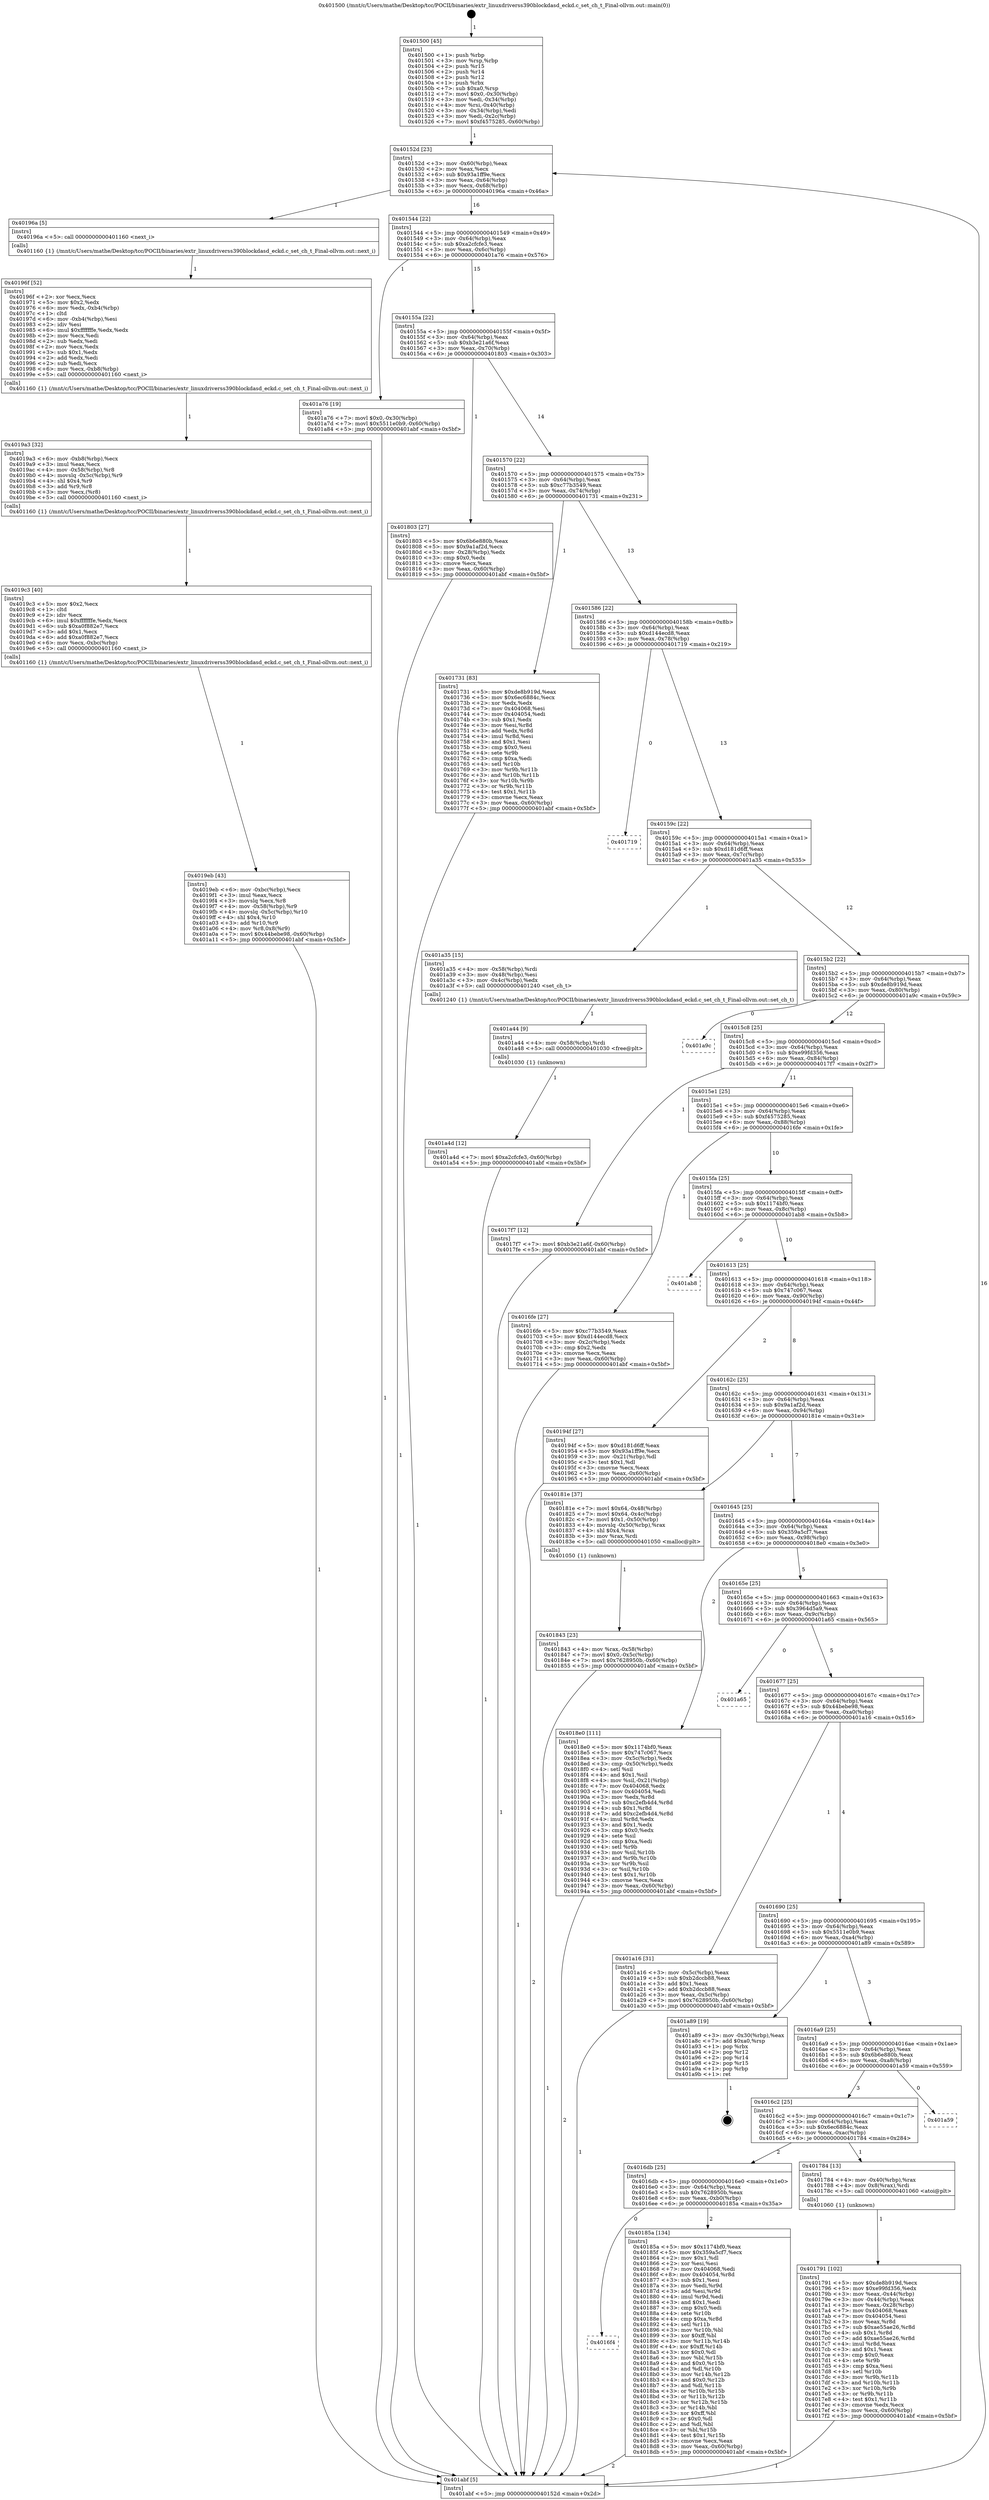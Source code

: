 digraph "0x401500" {
  label = "0x401500 (/mnt/c/Users/mathe/Desktop/tcc/POCII/binaries/extr_linuxdriverss390blockdasd_eckd.c_set_ch_t_Final-ollvm.out::main(0))"
  labelloc = "t"
  node[shape=record]

  Entry [label="",width=0.3,height=0.3,shape=circle,fillcolor=black,style=filled]
  "0x40152d" [label="{
     0x40152d [23]\l
     | [instrs]\l
     &nbsp;&nbsp;0x40152d \<+3\>: mov -0x60(%rbp),%eax\l
     &nbsp;&nbsp;0x401530 \<+2\>: mov %eax,%ecx\l
     &nbsp;&nbsp;0x401532 \<+6\>: sub $0x93a1ff9e,%ecx\l
     &nbsp;&nbsp;0x401538 \<+3\>: mov %eax,-0x64(%rbp)\l
     &nbsp;&nbsp;0x40153b \<+3\>: mov %ecx,-0x68(%rbp)\l
     &nbsp;&nbsp;0x40153e \<+6\>: je 000000000040196a \<main+0x46a\>\l
  }"]
  "0x40196a" [label="{
     0x40196a [5]\l
     | [instrs]\l
     &nbsp;&nbsp;0x40196a \<+5\>: call 0000000000401160 \<next_i\>\l
     | [calls]\l
     &nbsp;&nbsp;0x401160 \{1\} (/mnt/c/Users/mathe/Desktop/tcc/POCII/binaries/extr_linuxdriverss390blockdasd_eckd.c_set_ch_t_Final-ollvm.out::next_i)\l
  }"]
  "0x401544" [label="{
     0x401544 [22]\l
     | [instrs]\l
     &nbsp;&nbsp;0x401544 \<+5\>: jmp 0000000000401549 \<main+0x49\>\l
     &nbsp;&nbsp;0x401549 \<+3\>: mov -0x64(%rbp),%eax\l
     &nbsp;&nbsp;0x40154c \<+5\>: sub $0xa2cfcfe3,%eax\l
     &nbsp;&nbsp;0x401551 \<+3\>: mov %eax,-0x6c(%rbp)\l
     &nbsp;&nbsp;0x401554 \<+6\>: je 0000000000401a76 \<main+0x576\>\l
  }"]
  Exit [label="",width=0.3,height=0.3,shape=circle,fillcolor=black,style=filled,peripheries=2]
  "0x401a76" [label="{
     0x401a76 [19]\l
     | [instrs]\l
     &nbsp;&nbsp;0x401a76 \<+7\>: movl $0x0,-0x30(%rbp)\l
     &nbsp;&nbsp;0x401a7d \<+7\>: movl $0x5511e0b9,-0x60(%rbp)\l
     &nbsp;&nbsp;0x401a84 \<+5\>: jmp 0000000000401abf \<main+0x5bf\>\l
  }"]
  "0x40155a" [label="{
     0x40155a [22]\l
     | [instrs]\l
     &nbsp;&nbsp;0x40155a \<+5\>: jmp 000000000040155f \<main+0x5f\>\l
     &nbsp;&nbsp;0x40155f \<+3\>: mov -0x64(%rbp),%eax\l
     &nbsp;&nbsp;0x401562 \<+5\>: sub $0xb3e21a6f,%eax\l
     &nbsp;&nbsp;0x401567 \<+3\>: mov %eax,-0x70(%rbp)\l
     &nbsp;&nbsp;0x40156a \<+6\>: je 0000000000401803 \<main+0x303\>\l
  }"]
  "0x401a4d" [label="{
     0x401a4d [12]\l
     | [instrs]\l
     &nbsp;&nbsp;0x401a4d \<+7\>: movl $0xa2cfcfe3,-0x60(%rbp)\l
     &nbsp;&nbsp;0x401a54 \<+5\>: jmp 0000000000401abf \<main+0x5bf\>\l
  }"]
  "0x401803" [label="{
     0x401803 [27]\l
     | [instrs]\l
     &nbsp;&nbsp;0x401803 \<+5\>: mov $0x6b6e880b,%eax\l
     &nbsp;&nbsp;0x401808 \<+5\>: mov $0x9a1af2d,%ecx\l
     &nbsp;&nbsp;0x40180d \<+3\>: mov -0x28(%rbp),%edx\l
     &nbsp;&nbsp;0x401810 \<+3\>: cmp $0x0,%edx\l
     &nbsp;&nbsp;0x401813 \<+3\>: cmove %ecx,%eax\l
     &nbsp;&nbsp;0x401816 \<+3\>: mov %eax,-0x60(%rbp)\l
     &nbsp;&nbsp;0x401819 \<+5\>: jmp 0000000000401abf \<main+0x5bf\>\l
  }"]
  "0x401570" [label="{
     0x401570 [22]\l
     | [instrs]\l
     &nbsp;&nbsp;0x401570 \<+5\>: jmp 0000000000401575 \<main+0x75\>\l
     &nbsp;&nbsp;0x401575 \<+3\>: mov -0x64(%rbp),%eax\l
     &nbsp;&nbsp;0x401578 \<+5\>: sub $0xc77b3549,%eax\l
     &nbsp;&nbsp;0x40157d \<+3\>: mov %eax,-0x74(%rbp)\l
     &nbsp;&nbsp;0x401580 \<+6\>: je 0000000000401731 \<main+0x231\>\l
  }"]
  "0x401a44" [label="{
     0x401a44 [9]\l
     | [instrs]\l
     &nbsp;&nbsp;0x401a44 \<+4\>: mov -0x58(%rbp),%rdi\l
     &nbsp;&nbsp;0x401a48 \<+5\>: call 0000000000401030 \<free@plt\>\l
     | [calls]\l
     &nbsp;&nbsp;0x401030 \{1\} (unknown)\l
  }"]
  "0x401731" [label="{
     0x401731 [83]\l
     | [instrs]\l
     &nbsp;&nbsp;0x401731 \<+5\>: mov $0xde8b919d,%eax\l
     &nbsp;&nbsp;0x401736 \<+5\>: mov $0x6ec6884c,%ecx\l
     &nbsp;&nbsp;0x40173b \<+2\>: xor %edx,%edx\l
     &nbsp;&nbsp;0x40173d \<+7\>: mov 0x404068,%esi\l
     &nbsp;&nbsp;0x401744 \<+7\>: mov 0x404054,%edi\l
     &nbsp;&nbsp;0x40174b \<+3\>: sub $0x1,%edx\l
     &nbsp;&nbsp;0x40174e \<+3\>: mov %esi,%r8d\l
     &nbsp;&nbsp;0x401751 \<+3\>: add %edx,%r8d\l
     &nbsp;&nbsp;0x401754 \<+4\>: imul %r8d,%esi\l
     &nbsp;&nbsp;0x401758 \<+3\>: and $0x1,%esi\l
     &nbsp;&nbsp;0x40175b \<+3\>: cmp $0x0,%esi\l
     &nbsp;&nbsp;0x40175e \<+4\>: sete %r9b\l
     &nbsp;&nbsp;0x401762 \<+3\>: cmp $0xa,%edi\l
     &nbsp;&nbsp;0x401765 \<+4\>: setl %r10b\l
     &nbsp;&nbsp;0x401769 \<+3\>: mov %r9b,%r11b\l
     &nbsp;&nbsp;0x40176c \<+3\>: and %r10b,%r11b\l
     &nbsp;&nbsp;0x40176f \<+3\>: xor %r10b,%r9b\l
     &nbsp;&nbsp;0x401772 \<+3\>: or %r9b,%r11b\l
     &nbsp;&nbsp;0x401775 \<+4\>: test $0x1,%r11b\l
     &nbsp;&nbsp;0x401779 \<+3\>: cmovne %ecx,%eax\l
     &nbsp;&nbsp;0x40177c \<+3\>: mov %eax,-0x60(%rbp)\l
     &nbsp;&nbsp;0x40177f \<+5\>: jmp 0000000000401abf \<main+0x5bf\>\l
  }"]
  "0x401586" [label="{
     0x401586 [22]\l
     | [instrs]\l
     &nbsp;&nbsp;0x401586 \<+5\>: jmp 000000000040158b \<main+0x8b\>\l
     &nbsp;&nbsp;0x40158b \<+3\>: mov -0x64(%rbp),%eax\l
     &nbsp;&nbsp;0x40158e \<+5\>: sub $0xd144ecd8,%eax\l
     &nbsp;&nbsp;0x401593 \<+3\>: mov %eax,-0x78(%rbp)\l
     &nbsp;&nbsp;0x401596 \<+6\>: je 0000000000401719 \<main+0x219\>\l
  }"]
  "0x4019eb" [label="{
     0x4019eb [43]\l
     | [instrs]\l
     &nbsp;&nbsp;0x4019eb \<+6\>: mov -0xbc(%rbp),%ecx\l
     &nbsp;&nbsp;0x4019f1 \<+3\>: imul %eax,%ecx\l
     &nbsp;&nbsp;0x4019f4 \<+3\>: movslq %ecx,%r8\l
     &nbsp;&nbsp;0x4019f7 \<+4\>: mov -0x58(%rbp),%r9\l
     &nbsp;&nbsp;0x4019fb \<+4\>: movslq -0x5c(%rbp),%r10\l
     &nbsp;&nbsp;0x4019ff \<+4\>: shl $0x4,%r10\l
     &nbsp;&nbsp;0x401a03 \<+3\>: add %r10,%r9\l
     &nbsp;&nbsp;0x401a06 \<+4\>: mov %r8,0x8(%r9)\l
     &nbsp;&nbsp;0x401a0a \<+7\>: movl $0x44bebe98,-0x60(%rbp)\l
     &nbsp;&nbsp;0x401a11 \<+5\>: jmp 0000000000401abf \<main+0x5bf\>\l
  }"]
  "0x401719" [label="{
     0x401719\l
  }", style=dashed]
  "0x40159c" [label="{
     0x40159c [22]\l
     | [instrs]\l
     &nbsp;&nbsp;0x40159c \<+5\>: jmp 00000000004015a1 \<main+0xa1\>\l
     &nbsp;&nbsp;0x4015a1 \<+3\>: mov -0x64(%rbp),%eax\l
     &nbsp;&nbsp;0x4015a4 \<+5\>: sub $0xd181d6ff,%eax\l
     &nbsp;&nbsp;0x4015a9 \<+3\>: mov %eax,-0x7c(%rbp)\l
     &nbsp;&nbsp;0x4015ac \<+6\>: je 0000000000401a35 \<main+0x535\>\l
  }"]
  "0x4019c3" [label="{
     0x4019c3 [40]\l
     | [instrs]\l
     &nbsp;&nbsp;0x4019c3 \<+5\>: mov $0x2,%ecx\l
     &nbsp;&nbsp;0x4019c8 \<+1\>: cltd\l
     &nbsp;&nbsp;0x4019c9 \<+2\>: idiv %ecx\l
     &nbsp;&nbsp;0x4019cb \<+6\>: imul $0xfffffffe,%edx,%ecx\l
     &nbsp;&nbsp;0x4019d1 \<+6\>: sub $0xa0f882e7,%ecx\l
     &nbsp;&nbsp;0x4019d7 \<+3\>: add $0x1,%ecx\l
     &nbsp;&nbsp;0x4019da \<+6\>: add $0xa0f882e7,%ecx\l
     &nbsp;&nbsp;0x4019e0 \<+6\>: mov %ecx,-0xbc(%rbp)\l
     &nbsp;&nbsp;0x4019e6 \<+5\>: call 0000000000401160 \<next_i\>\l
     | [calls]\l
     &nbsp;&nbsp;0x401160 \{1\} (/mnt/c/Users/mathe/Desktop/tcc/POCII/binaries/extr_linuxdriverss390blockdasd_eckd.c_set_ch_t_Final-ollvm.out::next_i)\l
  }"]
  "0x401a35" [label="{
     0x401a35 [15]\l
     | [instrs]\l
     &nbsp;&nbsp;0x401a35 \<+4\>: mov -0x58(%rbp),%rdi\l
     &nbsp;&nbsp;0x401a39 \<+3\>: mov -0x48(%rbp),%esi\l
     &nbsp;&nbsp;0x401a3c \<+3\>: mov -0x4c(%rbp),%edx\l
     &nbsp;&nbsp;0x401a3f \<+5\>: call 0000000000401240 \<set_ch_t\>\l
     | [calls]\l
     &nbsp;&nbsp;0x401240 \{1\} (/mnt/c/Users/mathe/Desktop/tcc/POCII/binaries/extr_linuxdriverss390blockdasd_eckd.c_set_ch_t_Final-ollvm.out::set_ch_t)\l
  }"]
  "0x4015b2" [label="{
     0x4015b2 [22]\l
     | [instrs]\l
     &nbsp;&nbsp;0x4015b2 \<+5\>: jmp 00000000004015b7 \<main+0xb7\>\l
     &nbsp;&nbsp;0x4015b7 \<+3\>: mov -0x64(%rbp),%eax\l
     &nbsp;&nbsp;0x4015ba \<+5\>: sub $0xde8b919d,%eax\l
     &nbsp;&nbsp;0x4015bf \<+3\>: mov %eax,-0x80(%rbp)\l
     &nbsp;&nbsp;0x4015c2 \<+6\>: je 0000000000401a9c \<main+0x59c\>\l
  }"]
  "0x4019a3" [label="{
     0x4019a3 [32]\l
     | [instrs]\l
     &nbsp;&nbsp;0x4019a3 \<+6\>: mov -0xb8(%rbp),%ecx\l
     &nbsp;&nbsp;0x4019a9 \<+3\>: imul %eax,%ecx\l
     &nbsp;&nbsp;0x4019ac \<+4\>: mov -0x58(%rbp),%r8\l
     &nbsp;&nbsp;0x4019b0 \<+4\>: movslq -0x5c(%rbp),%r9\l
     &nbsp;&nbsp;0x4019b4 \<+4\>: shl $0x4,%r9\l
     &nbsp;&nbsp;0x4019b8 \<+3\>: add %r9,%r8\l
     &nbsp;&nbsp;0x4019bb \<+3\>: mov %ecx,(%r8)\l
     &nbsp;&nbsp;0x4019be \<+5\>: call 0000000000401160 \<next_i\>\l
     | [calls]\l
     &nbsp;&nbsp;0x401160 \{1\} (/mnt/c/Users/mathe/Desktop/tcc/POCII/binaries/extr_linuxdriverss390blockdasd_eckd.c_set_ch_t_Final-ollvm.out::next_i)\l
  }"]
  "0x401a9c" [label="{
     0x401a9c\l
  }", style=dashed]
  "0x4015c8" [label="{
     0x4015c8 [25]\l
     | [instrs]\l
     &nbsp;&nbsp;0x4015c8 \<+5\>: jmp 00000000004015cd \<main+0xcd\>\l
     &nbsp;&nbsp;0x4015cd \<+3\>: mov -0x64(%rbp),%eax\l
     &nbsp;&nbsp;0x4015d0 \<+5\>: sub $0xe99fd356,%eax\l
     &nbsp;&nbsp;0x4015d5 \<+6\>: mov %eax,-0x84(%rbp)\l
     &nbsp;&nbsp;0x4015db \<+6\>: je 00000000004017f7 \<main+0x2f7\>\l
  }"]
  "0x40196f" [label="{
     0x40196f [52]\l
     | [instrs]\l
     &nbsp;&nbsp;0x40196f \<+2\>: xor %ecx,%ecx\l
     &nbsp;&nbsp;0x401971 \<+5\>: mov $0x2,%edx\l
     &nbsp;&nbsp;0x401976 \<+6\>: mov %edx,-0xb4(%rbp)\l
     &nbsp;&nbsp;0x40197c \<+1\>: cltd\l
     &nbsp;&nbsp;0x40197d \<+6\>: mov -0xb4(%rbp),%esi\l
     &nbsp;&nbsp;0x401983 \<+2\>: idiv %esi\l
     &nbsp;&nbsp;0x401985 \<+6\>: imul $0xfffffffe,%edx,%edx\l
     &nbsp;&nbsp;0x40198b \<+2\>: mov %ecx,%edi\l
     &nbsp;&nbsp;0x40198d \<+2\>: sub %edx,%edi\l
     &nbsp;&nbsp;0x40198f \<+2\>: mov %ecx,%edx\l
     &nbsp;&nbsp;0x401991 \<+3\>: sub $0x1,%edx\l
     &nbsp;&nbsp;0x401994 \<+2\>: add %edx,%edi\l
     &nbsp;&nbsp;0x401996 \<+2\>: sub %edi,%ecx\l
     &nbsp;&nbsp;0x401998 \<+6\>: mov %ecx,-0xb8(%rbp)\l
     &nbsp;&nbsp;0x40199e \<+5\>: call 0000000000401160 \<next_i\>\l
     | [calls]\l
     &nbsp;&nbsp;0x401160 \{1\} (/mnt/c/Users/mathe/Desktop/tcc/POCII/binaries/extr_linuxdriverss390blockdasd_eckd.c_set_ch_t_Final-ollvm.out::next_i)\l
  }"]
  "0x4017f7" [label="{
     0x4017f7 [12]\l
     | [instrs]\l
     &nbsp;&nbsp;0x4017f7 \<+7\>: movl $0xb3e21a6f,-0x60(%rbp)\l
     &nbsp;&nbsp;0x4017fe \<+5\>: jmp 0000000000401abf \<main+0x5bf\>\l
  }"]
  "0x4015e1" [label="{
     0x4015e1 [25]\l
     | [instrs]\l
     &nbsp;&nbsp;0x4015e1 \<+5\>: jmp 00000000004015e6 \<main+0xe6\>\l
     &nbsp;&nbsp;0x4015e6 \<+3\>: mov -0x64(%rbp),%eax\l
     &nbsp;&nbsp;0x4015e9 \<+5\>: sub $0xf4575285,%eax\l
     &nbsp;&nbsp;0x4015ee \<+6\>: mov %eax,-0x88(%rbp)\l
     &nbsp;&nbsp;0x4015f4 \<+6\>: je 00000000004016fe \<main+0x1fe\>\l
  }"]
  "0x4016f4" [label="{
     0x4016f4\l
  }", style=dashed]
  "0x4016fe" [label="{
     0x4016fe [27]\l
     | [instrs]\l
     &nbsp;&nbsp;0x4016fe \<+5\>: mov $0xc77b3549,%eax\l
     &nbsp;&nbsp;0x401703 \<+5\>: mov $0xd144ecd8,%ecx\l
     &nbsp;&nbsp;0x401708 \<+3\>: mov -0x2c(%rbp),%edx\l
     &nbsp;&nbsp;0x40170b \<+3\>: cmp $0x2,%edx\l
     &nbsp;&nbsp;0x40170e \<+3\>: cmovne %ecx,%eax\l
     &nbsp;&nbsp;0x401711 \<+3\>: mov %eax,-0x60(%rbp)\l
     &nbsp;&nbsp;0x401714 \<+5\>: jmp 0000000000401abf \<main+0x5bf\>\l
  }"]
  "0x4015fa" [label="{
     0x4015fa [25]\l
     | [instrs]\l
     &nbsp;&nbsp;0x4015fa \<+5\>: jmp 00000000004015ff \<main+0xff\>\l
     &nbsp;&nbsp;0x4015ff \<+3\>: mov -0x64(%rbp),%eax\l
     &nbsp;&nbsp;0x401602 \<+5\>: sub $0x1174bf0,%eax\l
     &nbsp;&nbsp;0x401607 \<+6\>: mov %eax,-0x8c(%rbp)\l
     &nbsp;&nbsp;0x40160d \<+6\>: je 0000000000401ab8 \<main+0x5b8\>\l
  }"]
  "0x401abf" [label="{
     0x401abf [5]\l
     | [instrs]\l
     &nbsp;&nbsp;0x401abf \<+5\>: jmp 000000000040152d \<main+0x2d\>\l
  }"]
  "0x401500" [label="{
     0x401500 [45]\l
     | [instrs]\l
     &nbsp;&nbsp;0x401500 \<+1\>: push %rbp\l
     &nbsp;&nbsp;0x401501 \<+3\>: mov %rsp,%rbp\l
     &nbsp;&nbsp;0x401504 \<+2\>: push %r15\l
     &nbsp;&nbsp;0x401506 \<+2\>: push %r14\l
     &nbsp;&nbsp;0x401508 \<+2\>: push %r12\l
     &nbsp;&nbsp;0x40150a \<+1\>: push %rbx\l
     &nbsp;&nbsp;0x40150b \<+7\>: sub $0xa0,%rsp\l
     &nbsp;&nbsp;0x401512 \<+7\>: movl $0x0,-0x30(%rbp)\l
     &nbsp;&nbsp;0x401519 \<+3\>: mov %edi,-0x34(%rbp)\l
     &nbsp;&nbsp;0x40151c \<+4\>: mov %rsi,-0x40(%rbp)\l
     &nbsp;&nbsp;0x401520 \<+3\>: mov -0x34(%rbp),%edi\l
     &nbsp;&nbsp;0x401523 \<+3\>: mov %edi,-0x2c(%rbp)\l
     &nbsp;&nbsp;0x401526 \<+7\>: movl $0xf4575285,-0x60(%rbp)\l
  }"]
  "0x40185a" [label="{
     0x40185a [134]\l
     | [instrs]\l
     &nbsp;&nbsp;0x40185a \<+5\>: mov $0x1174bf0,%eax\l
     &nbsp;&nbsp;0x40185f \<+5\>: mov $0x359a5cf7,%ecx\l
     &nbsp;&nbsp;0x401864 \<+2\>: mov $0x1,%dl\l
     &nbsp;&nbsp;0x401866 \<+2\>: xor %esi,%esi\l
     &nbsp;&nbsp;0x401868 \<+7\>: mov 0x404068,%edi\l
     &nbsp;&nbsp;0x40186f \<+8\>: mov 0x404054,%r8d\l
     &nbsp;&nbsp;0x401877 \<+3\>: sub $0x1,%esi\l
     &nbsp;&nbsp;0x40187a \<+3\>: mov %edi,%r9d\l
     &nbsp;&nbsp;0x40187d \<+3\>: add %esi,%r9d\l
     &nbsp;&nbsp;0x401880 \<+4\>: imul %r9d,%edi\l
     &nbsp;&nbsp;0x401884 \<+3\>: and $0x1,%edi\l
     &nbsp;&nbsp;0x401887 \<+3\>: cmp $0x0,%edi\l
     &nbsp;&nbsp;0x40188a \<+4\>: sete %r10b\l
     &nbsp;&nbsp;0x40188e \<+4\>: cmp $0xa,%r8d\l
     &nbsp;&nbsp;0x401892 \<+4\>: setl %r11b\l
     &nbsp;&nbsp;0x401896 \<+3\>: mov %r10b,%bl\l
     &nbsp;&nbsp;0x401899 \<+3\>: xor $0xff,%bl\l
     &nbsp;&nbsp;0x40189c \<+3\>: mov %r11b,%r14b\l
     &nbsp;&nbsp;0x40189f \<+4\>: xor $0xff,%r14b\l
     &nbsp;&nbsp;0x4018a3 \<+3\>: xor $0x0,%dl\l
     &nbsp;&nbsp;0x4018a6 \<+3\>: mov %bl,%r15b\l
     &nbsp;&nbsp;0x4018a9 \<+4\>: and $0x0,%r15b\l
     &nbsp;&nbsp;0x4018ad \<+3\>: and %dl,%r10b\l
     &nbsp;&nbsp;0x4018b0 \<+3\>: mov %r14b,%r12b\l
     &nbsp;&nbsp;0x4018b3 \<+4\>: and $0x0,%r12b\l
     &nbsp;&nbsp;0x4018b7 \<+3\>: and %dl,%r11b\l
     &nbsp;&nbsp;0x4018ba \<+3\>: or %r10b,%r15b\l
     &nbsp;&nbsp;0x4018bd \<+3\>: or %r11b,%r12b\l
     &nbsp;&nbsp;0x4018c0 \<+3\>: xor %r12b,%r15b\l
     &nbsp;&nbsp;0x4018c3 \<+3\>: or %r14b,%bl\l
     &nbsp;&nbsp;0x4018c6 \<+3\>: xor $0xff,%bl\l
     &nbsp;&nbsp;0x4018c9 \<+3\>: or $0x0,%dl\l
     &nbsp;&nbsp;0x4018cc \<+2\>: and %dl,%bl\l
     &nbsp;&nbsp;0x4018ce \<+3\>: or %bl,%r15b\l
     &nbsp;&nbsp;0x4018d1 \<+4\>: test $0x1,%r15b\l
     &nbsp;&nbsp;0x4018d5 \<+3\>: cmovne %ecx,%eax\l
     &nbsp;&nbsp;0x4018d8 \<+3\>: mov %eax,-0x60(%rbp)\l
     &nbsp;&nbsp;0x4018db \<+5\>: jmp 0000000000401abf \<main+0x5bf\>\l
  }"]
  "0x401ab8" [label="{
     0x401ab8\l
  }", style=dashed]
  "0x401613" [label="{
     0x401613 [25]\l
     | [instrs]\l
     &nbsp;&nbsp;0x401613 \<+5\>: jmp 0000000000401618 \<main+0x118\>\l
     &nbsp;&nbsp;0x401618 \<+3\>: mov -0x64(%rbp),%eax\l
     &nbsp;&nbsp;0x40161b \<+5\>: sub $0x747c067,%eax\l
     &nbsp;&nbsp;0x401620 \<+6\>: mov %eax,-0x90(%rbp)\l
     &nbsp;&nbsp;0x401626 \<+6\>: je 000000000040194f \<main+0x44f\>\l
  }"]
  "0x401843" [label="{
     0x401843 [23]\l
     | [instrs]\l
     &nbsp;&nbsp;0x401843 \<+4\>: mov %rax,-0x58(%rbp)\l
     &nbsp;&nbsp;0x401847 \<+7\>: movl $0x0,-0x5c(%rbp)\l
     &nbsp;&nbsp;0x40184e \<+7\>: movl $0x7628950b,-0x60(%rbp)\l
     &nbsp;&nbsp;0x401855 \<+5\>: jmp 0000000000401abf \<main+0x5bf\>\l
  }"]
  "0x40194f" [label="{
     0x40194f [27]\l
     | [instrs]\l
     &nbsp;&nbsp;0x40194f \<+5\>: mov $0xd181d6ff,%eax\l
     &nbsp;&nbsp;0x401954 \<+5\>: mov $0x93a1ff9e,%ecx\l
     &nbsp;&nbsp;0x401959 \<+3\>: mov -0x21(%rbp),%dl\l
     &nbsp;&nbsp;0x40195c \<+3\>: test $0x1,%dl\l
     &nbsp;&nbsp;0x40195f \<+3\>: cmovne %ecx,%eax\l
     &nbsp;&nbsp;0x401962 \<+3\>: mov %eax,-0x60(%rbp)\l
     &nbsp;&nbsp;0x401965 \<+5\>: jmp 0000000000401abf \<main+0x5bf\>\l
  }"]
  "0x40162c" [label="{
     0x40162c [25]\l
     | [instrs]\l
     &nbsp;&nbsp;0x40162c \<+5\>: jmp 0000000000401631 \<main+0x131\>\l
     &nbsp;&nbsp;0x401631 \<+3\>: mov -0x64(%rbp),%eax\l
     &nbsp;&nbsp;0x401634 \<+5\>: sub $0x9a1af2d,%eax\l
     &nbsp;&nbsp;0x401639 \<+6\>: mov %eax,-0x94(%rbp)\l
     &nbsp;&nbsp;0x40163f \<+6\>: je 000000000040181e \<main+0x31e\>\l
  }"]
  "0x401791" [label="{
     0x401791 [102]\l
     | [instrs]\l
     &nbsp;&nbsp;0x401791 \<+5\>: mov $0xde8b919d,%ecx\l
     &nbsp;&nbsp;0x401796 \<+5\>: mov $0xe99fd356,%edx\l
     &nbsp;&nbsp;0x40179b \<+3\>: mov %eax,-0x44(%rbp)\l
     &nbsp;&nbsp;0x40179e \<+3\>: mov -0x44(%rbp),%eax\l
     &nbsp;&nbsp;0x4017a1 \<+3\>: mov %eax,-0x28(%rbp)\l
     &nbsp;&nbsp;0x4017a4 \<+7\>: mov 0x404068,%eax\l
     &nbsp;&nbsp;0x4017ab \<+7\>: mov 0x404054,%esi\l
     &nbsp;&nbsp;0x4017b2 \<+3\>: mov %eax,%r8d\l
     &nbsp;&nbsp;0x4017b5 \<+7\>: sub $0xae55ae26,%r8d\l
     &nbsp;&nbsp;0x4017bc \<+4\>: sub $0x1,%r8d\l
     &nbsp;&nbsp;0x4017c0 \<+7\>: add $0xae55ae26,%r8d\l
     &nbsp;&nbsp;0x4017c7 \<+4\>: imul %r8d,%eax\l
     &nbsp;&nbsp;0x4017cb \<+3\>: and $0x1,%eax\l
     &nbsp;&nbsp;0x4017ce \<+3\>: cmp $0x0,%eax\l
     &nbsp;&nbsp;0x4017d1 \<+4\>: sete %r9b\l
     &nbsp;&nbsp;0x4017d5 \<+3\>: cmp $0xa,%esi\l
     &nbsp;&nbsp;0x4017d8 \<+4\>: setl %r10b\l
     &nbsp;&nbsp;0x4017dc \<+3\>: mov %r9b,%r11b\l
     &nbsp;&nbsp;0x4017df \<+3\>: and %r10b,%r11b\l
     &nbsp;&nbsp;0x4017e2 \<+3\>: xor %r10b,%r9b\l
     &nbsp;&nbsp;0x4017e5 \<+3\>: or %r9b,%r11b\l
     &nbsp;&nbsp;0x4017e8 \<+4\>: test $0x1,%r11b\l
     &nbsp;&nbsp;0x4017ec \<+3\>: cmovne %edx,%ecx\l
     &nbsp;&nbsp;0x4017ef \<+3\>: mov %ecx,-0x60(%rbp)\l
     &nbsp;&nbsp;0x4017f2 \<+5\>: jmp 0000000000401abf \<main+0x5bf\>\l
  }"]
  "0x40181e" [label="{
     0x40181e [37]\l
     | [instrs]\l
     &nbsp;&nbsp;0x40181e \<+7\>: movl $0x64,-0x48(%rbp)\l
     &nbsp;&nbsp;0x401825 \<+7\>: movl $0x64,-0x4c(%rbp)\l
     &nbsp;&nbsp;0x40182c \<+7\>: movl $0x1,-0x50(%rbp)\l
     &nbsp;&nbsp;0x401833 \<+4\>: movslq -0x50(%rbp),%rax\l
     &nbsp;&nbsp;0x401837 \<+4\>: shl $0x4,%rax\l
     &nbsp;&nbsp;0x40183b \<+3\>: mov %rax,%rdi\l
     &nbsp;&nbsp;0x40183e \<+5\>: call 0000000000401050 \<malloc@plt\>\l
     | [calls]\l
     &nbsp;&nbsp;0x401050 \{1\} (unknown)\l
  }"]
  "0x401645" [label="{
     0x401645 [25]\l
     | [instrs]\l
     &nbsp;&nbsp;0x401645 \<+5\>: jmp 000000000040164a \<main+0x14a\>\l
     &nbsp;&nbsp;0x40164a \<+3\>: mov -0x64(%rbp),%eax\l
     &nbsp;&nbsp;0x40164d \<+5\>: sub $0x359a5cf7,%eax\l
     &nbsp;&nbsp;0x401652 \<+6\>: mov %eax,-0x98(%rbp)\l
     &nbsp;&nbsp;0x401658 \<+6\>: je 00000000004018e0 \<main+0x3e0\>\l
  }"]
  "0x4016db" [label="{
     0x4016db [25]\l
     | [instrs]\l
     &nbsp;&nbsp;0x4016db \<+5\>: jmp 00000000004016e0 \<main+0x1e0\>\l
     &nbsp;&nbsp;0x4016e0 \<+3\>: mov -0x64(%rbp),%eax\l
     &nbsp;&nbsp;0x4016e3 \<+5\>: sub $0x7628950b,%eax\l
     &nbsp;&nbsp;0x4016e8 \<+6\>: mov %eax,-0xb0(%rbp)\l
     &nbsp;&nbsp;0x4016ee \<+6\>: je 000000000040185a \<main+0x35a\>\l
  }"]
  "0x4018e0" [label="{
     0x4018e0 [111]\l
     | [instrs]\l
     &nbsp;&nbsp;0x4018e0 \<+5\>: mov $0x1174bf0,%eax\l
     &nbsp;&nbsp;0x4018e5 \<+5\>: mov $0x747c067,%ecx\l
     &nbsp;&nbsp;0x4018ea \<+3\>: mov -0x5c(%rbp),%edx\l
     &nbsp;&nbsp;0x4018ed \<+3\>: cmp -0x50(%rbp),%edx\l
     &nbsp;&nbsp;0x4018f0 \<+4\>: setl %sil\l
     &nbsp;&nbsp;0x4018f4 \<+4\>: and $0x1,%sil\l
     &nbsp;&nbsp;0x4018f8 \<+4\>: mov %sil,-0x21(%rbp)\l
     &nbsp;&nbsp;0x4018fc \<+7\>: mov 0x404068,%edx\l
     &nbsp;&nbsp;0x401903 \<+7\>: mov 0x404054,%edi\l
     &nbsp;&nbsp;0x40190a \<+3\>: mov %edx,%r8d\l
     &nbsp;&nbsp;0x40190d \<+7\>: sub $0xc2efb4d4,%r8d\l
     &nbsp;&nbsp;0x401914 \<+4\>: sub $0x1,%r8d\l
     &nbsp;&nbsp;0x401918 \<+7\>: add $0xc2efb4d4,%r8d\l
     &nbsp;&nbsp;0x40191f \<+4\>: imul %r8d,%edx\l
     &nbsp;&nbsp;0x401923 \<+3\>: and $0x1,%edx\l
     &nbsp;&nbsp;0x401926 \<+3\>: cmp $0x0,%edx\l
     &nbsp;&nbsp;0x401929 \<+4\>: sete %sil\l
     &nbsp;&nbsp;0x40192d \<+3\>: cmp $0xa,%edi\l
     &nbsp;&nbsp;0x401930 \<+4\>: setl %r9b\l
     &nbsp;&nbsp;0x401934 \<+3\>: mov %sil,%r10b\l
     &nbsp;&nbsp;0x401937 \<+3\>: and %r9b,%r10b\l
     &nbsp;&nbsp;0x40193a \<+3\>: xor %r9b,%sil\l
     &nbsp;&nbsp;0x40193d \<+3\>: or %sil,%r10b\l
     &nbsp;&nbsp;0x401940 \<+4\>: test $0x1,%r10b\l
     &nbsp;&nbsp;0x401944 \<+3\>: cmovne %ecx,%eax\l
     &nbsp;&nbsp;0x401947 \<+3\>: mov %eax,-0x60(%rbp)\l
     &nbsp;&nbsp;0x40194a \<+5\>: jmp 0000000000401abf \<main+0x5bf\>\l
  }"]
  "0x40165e" [label="{
     0x40165e [25]\l
     | [instrs]\l
     &nbsp;&nbsp;0x40165e \<+5\>: jmp 0000000000401663 \<main+0x163\>\l
     &nbsp;&nbsp;0x401663 \<+3\>: mov -0x64(%rbp),%eax\l
     &nbsp;&nbsp;0x401666 \<+5\>: sub $0x3964d5a9,%eax\l
     &nbsp;&nbsp;0x40166b \<+6\>: mov %eax,-0x9c(%rbp)\l
     &nbsp;&nbsp;0x401671 \<+6\>: je 0000000000401a65 \<main+0x565\>\l
  }"]
  "0x401784" [label="{
     0x401784 [13]\l
     | [instrs]\l
     &nbsp;&nbsp;0x401784 \<+4\>: mov -0x40(%rbp),%rax\l
     &nbsp;&nbsp;0x401788 \<+4\>: mov 0x8(%rax),%rdi\l
     &nbsp;&nbsp;0x40178c \<+5\>: call 0000000000401060 \<atoi@plt\>\l
     | [calls]\l
     &nbsp;&nbsp;0x401060 \{1\} (unknown)\l
  }"]
  "0x401a65" [label="{
     0x401a65\l
  }", style=dashed]
  "0x401677" [label="{
     0x401677 [25]\l
     | [instrs]\l
     &nbsp;&nbsp;0x401677 \<+5\>: jmp 000000000040167c \<main+0x17c\>\l
     &nbsp;&nbsp;0x40167c \<+3\>: mov -0x64(%rbp),%eax\l
     &nbsp;&nbsp;0x40167f \<+5\>: sub $0x44bebe98,%eax\l
     &nbsp;&nbsp;0x401684 \<+6\>: mov %eax,-0xa0(%rbp)\l
     &nbsp;&nbsp;0x40168a \<+6\>: je 0000000000401a16 \<main+0x516\>\l
  }"]
  "0x4016c2" [label="{
     0x4016c2 [25]\l
     | [instrs]\l
     &nbsp;&nbsp;0x4016c2 \<+5\>: jmp 00000000004016c7 \<main+0x1c7\>\l
     &nbsp;&nbsp;0x4016c7 \<+3\>: mov -0x64(%rbp),%eax\l
     &nbsp;&nbsp;0x4016ca \<+5\>: sub $0x6ec6884c,%eax\l
     &nbsp;&nbsp;0x4016cf \<+6\>: mov %eax,-0xac(%rbp)\l
     &nbsp;&nbsp;0x4016d5 \<+6\>: je 0000000000401784 \<main+0x284\>\l
  }"]
  "0x401a16" [label="{
     0x401a16 [31]\l
     | [instrs]\l
     &nbsp;&nbsp;0x401a16 \<+3\>: mov -0x5c(%rbp),%eax\l
     &nbsp;&nbsp;0x401a19 \<+5\>: sub $0xb2dccb88,%eax\l
     &nbsp;&nbsp;0x401a1e \<+3\>: add $0x1,%eax\l
     &nbsp;&nbsp;0x401a21 \<+5\>: add $0xb2dccb88,%eax\l
     &nbsp;&nbsp;0x401a26 \<+3\>: mov %eax,-0x5c(%rbp)\l
     &nbsp;&nbsp;0x401a29 \<+7\>: movl $0x7628950b,-0x60(%rbp)\l
     &nbsp;&nbsp;0x401a30 \<+5\>: jmp 0000000000401abf \<main+0x5bf\>\l
  }"]
  "0x401690" [label="{
     0x401690 [25]\l
     | [instrs]\l
     &nbsp;&nbsp;0x401690 \<+5\>: jmp 0000000000401695 \<main+0x195\>\l
     &nbsp;&nbsp;0x401695 \<+3\>: mov -0x64(%rbp),%eax\l
     &nbsp;&nbsp;0x401698 \<+5\>: sub $0x5511e0b9,%eax\l
     &nbsp;&nbsp;0x40169d \<+6\>: mov %eax,-0xa4(%rbp)\l
     &nbsp;&nbsp;0x4016a3 \<+6\>: je 0000000000401a89 \<main+0x589\>\l
  }"]
  "0x401a59" [label="{
     0x401a59\l
  }", style=dashed]
  "0x401a89" [label="{
     0x401a89 [19]\l
     | [instrs]\l
     &nbsp;&nbsp;0x401a89 \<+3\>: mov -0x30(%rbp),%eax\l
     &nbsp;&nbsp;0x401a8c \<+7\>: add $0xa0,%rsp\l
     &nbsp;&nbsp;0x401a93 \<+1\>: pop %rbx\l
     &nbsp;&nbsp;0x401a94 \<+2\>: pop %r12\l
     &nbsp;&nbsp;0x401a96 \<+2\>: pop %r14\l
     &nbsp;&nbsp;0x401a98 \<+2\>: pop %r15\l
     &nbsp;&nbsp;0x401a9a \<+1\>: pop %rbp\l
     &nbsp;&nbsp;0x401a9b \<+1\>: ret\l
  }"]
  "0x4016a9" [label="{
     0x4016a9 [25]\l
     | [instrs]\l
     &nbsp;&nbsp;0x4016a9 \<+5\>: jmp 00000000004016ae \<main+0x1ae\>\l
     &nbsp;&nbsp;0x4016ae \<+3\>: mov -0x64(%rbp),%eax\l
     &nbsp;&nbsp;0x4016b1 \<+5\>: sub $0x6b6e880b,%eax\l
     &nbsp;&nbsp;0x4016b6 \<+6\>: mov %eax,-0xa8(%rbp)\l
     &nbsp;&nbsp;0x4016bc \<+6\>: je 0000000000401a59 \<main+0x559\>\l
  }"]
  Entry -> "0x401500" [label=" 1"]
  "0x40152d" -> "0x40196a" [label=" 1"]
  "0x40152d" -> "0x401544" [label=" 16"]
  "0x401a89" -> Exit [label=" 1"]
  "0x401544" -> "0x401a76" [label=" 1"]
  "0x401544" -> "0x40155a" [label=" 15"]
  "0x401a76" -> "0x401abf" [label=" 1"]
  "0x40155a" -> "0x401803" [label=" 1"]
  "0x40155a" -> "0x401570" [label=" 14"]
  "0x401a4d" -> "0x401abf" [label=" 1"]
  "0x401570" -> "0x401731" [label=" 1"]
  "0x401570" -> "0x401586" [label=" 13"]
  "0x401a44" -> "0x401a4d" [label=" 1"]
  "0x401586" -> "0x401719" [label=" 0"]
  "0x401586" -> "0x40159c" [label=" 13"]
  "0x401a35" -> "0x401a44" [label=" 1"]
  "0x40159c" -> "0x401a35" [label=" 1"]
  "0x40159c" -> "0x4015b2" [label=" 12"]
  "0x401a16" -> "0x401abf" [label=" 1"]
  "0x4015b2" -> "0x401a9c" [label=" 0"]
  "0x4015b2" -> "0x4015c8" [label=" 12"]
  "0x4019eb" -> "0x401abf" [label=" 1"]
  "0x4015c8" -> "0x4017f7" [label=" 1"]
  "0x4015c8" -> "0x4015e1" [label=" 11"]
  "0x4019c3" -> "0x4019eb" [label=" 1"]
  "0x4015e1" -> "0x4016fe" [label=" 1"]
  "0x4015e1" -> "0x4015fa" [label=" 10"]
  "0x4016fe" -> "0x401abf" [label=" 1"]
  "0x401500" -> "0x40152d" [label=" 1"]
  "0x401abf" -> "0x40152d" [label=" 16"]
  "0x401731" -> "0x401abf" [label=" 1"]
  "0x4019a3" -> "0x4019c3" [label=" 1"]
  "0x4015fa" -> "0x401ab8" [label=" 0"]
  "0x4015fa" -> "0x401613" [label=" 10"]
  "0x40196f" -> "0x4019a3" [label=" 1"]
  "0x401613" -> "0x40194f" [label=" 2"]
  "0x401613" -> "0x40162c" [label=" 8"]
  "0x40194f" -> "0x401abf" [label=" 2"]
  "0x40162c" -> "0x40181e" [label=" 1"]
  "0x40162c" -> "0x401645" [label=" 7"]
  "0x4018e0" -> "0x401abf" [label=" 2"]
  "0x401645" -> "0x4018e0" [label=" 2"]
  "0x401645" -> "0x40165e" [label=" 5"]
  "0x40185a" -> "0x401abf" [label=" 2"]
  "0x40165e" -> "0x401a65" [label=" 0"]
  "0x40165e" -> "0x401677" [label=" 5"]
  "0x4016db" -> "0x4016f4" [label=" 0"]
  "0x401677" -> "0x401a16" [label=" 1"]
  "0x401677" -> "0x401690" [label=" 4"]
  "0x40196a" -> "0x40196f" [label=" 1"]
  "0x401690" -> "0x401a89" [label=" 1"]
  "0x401690" -> "0x4016a9" [label=" 3"]
  "0x401843" -> "0x401abf" [label=" 1"]
  "0x4016a9" -> "0x401a59" [label=" 0"]
  "0x4016a9" -> "0x4016c2" [label=" 3"]
  "0x4016db" -> "0x40185a" [label=" 2"]
  "0x4016c2" -> "0x401784" [label=" 1"]
  "0x4016c2" -> "0x4016db" [label=" 2"]
  "0x401784" -> "0x401791" [label=" 1"]
  "0x401791" -> "0x401abf" [label=" 1"]
  "0x4017f7" -> "0x401abf" [label=" 1"]
  "0x401803" -> "0x401abf" [label=" 1"]
  "0x40181e" -> "0x401843" [label=" 1"]
}
